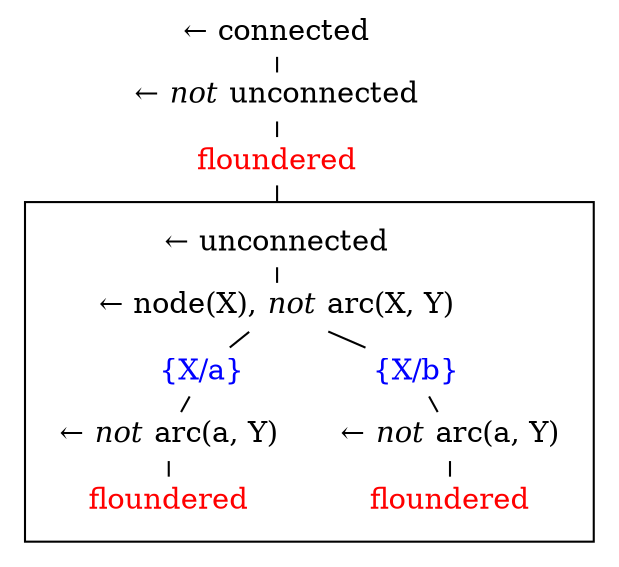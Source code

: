 graph {
  nodesep=0.2; 
  ranksep=0.1;
  compound=true;
  node [shape=none, height=0.1]
  
  0 [label=<&larr; connected>];
  1 [label=<&larr; <I>not</I> unconnected>];
  2 [label=<floundered> fontcolor="red"];
  
  0 -- 1;
  1 -- 2;
  
  subgraph cluster_notUnconnected {
    graph[style="solid"];
    
    3 [label=<&larr; unconnected>];
    4 [label=<&larr; node(X), <I>not</I> arc(X, Y)>];
    
    3 -- 4;
    
    5 [label=<{X/a}> fontcolor="blue"];
    6 [label=<{X/b}> fontcolor="blue"];
    
    4 -- 5;
    4 -- 6;
    
    7 [label=<&larr; <I>not</I> arc(a, Y)>];
    8 [label=<&larr; <I>not</I> arc(a, Y)>];
    
    5 -- 7;
    6 -- 8;
    
    9 [label=<floundered> fontcolor="red"];
    10 [label=<floundered> fontcolor="red"];
    
    7 -- 9;
    8 -- 10;
  }
  2 -- 3[lhead=cluster_notUnconnected];
}